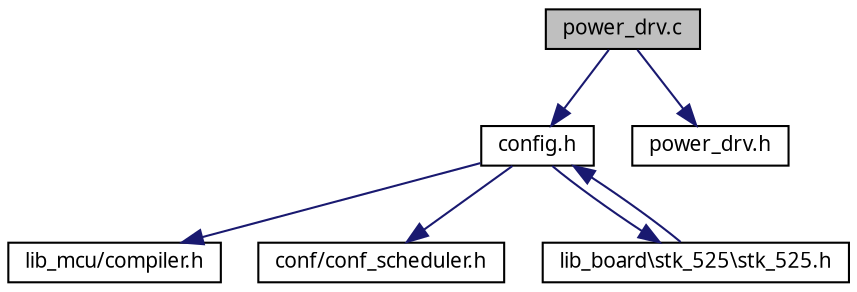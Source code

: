 digraph G
{
  edge [fontname="FreeSans.ttf",fontsize=10,labelfontname="FreeSans.ttf",labelfontsize=10];
  node [fontname="FreeSans.ttf",fontsize=10,shape=record];
  Node1 [label="power_drv.c",height=0.2,width=0.4,color="black", fillcolor="grey75", style="filled" fontcolor="black"];
  Node1 -> Node2 [color="midnightblue",fontsize=10,style="solid",fontname="FreeSans.ttf"];
  Node2 [label="config.h",height=0.2,width=0.4,color="black", fillcolor="white", style="filled",URL="$a00030.html"];
  Node2 -> Node3 [color="midnightblue",fontsize=10,style="solid",fontname="FreeSans.ttf"];
  Node3 [label="lib_mcu/compiler.h",height=0.2,width=0.4,color="black", fillcolor="white", style="filled",URL="$a00026.html"];
  Node2 -> Node4 [color="midnightblue",fontsize=10,style="solid",fontname="FreeSans.ttf"];
  Node4 [label="conf/conf_scheduler.h",height=0.2,width=0.4,color="black", fillcolor="white", style="filled",URL="$a00028.html"];
  Node2 -> Node5 [color="midnightblue",fontsize=10,style="solid",fontname="FreeSans.ttf"];
  Node5 [label="lib_board\\stk_525\\stk_525.h",height=0.2,width=0.4,color="black", fillcolor="white", style="filled",URL="$a00050.html"];
  Node5 -> Node2 [color="midnightblue",fontsize=10,style="solid",fontname="FreeSans.ttf"];
  Node1 -> Node6 [color="midnightblue",fontsize=10,style="solid",fontname="FreeSans.ttf"];
  Node6 [label="power_drv.h",height=0.2,width=0.4,color="black", fillcolor="white", style="filled",URL="$a00044.html"];
}
